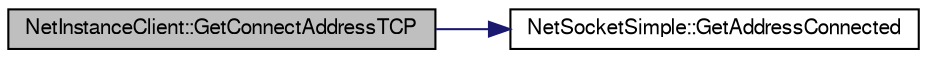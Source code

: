digraph G
{
  edge [fontname="FreeSans",fontsize="10",labelfontname="FreeSans",labelfontsize="10"];
  node [fontname="FreeSans",fontsize="10",shape=record];
  rankdir=LR;
  Node1 [label="NetInstanceClient::GetConnectAddressTCP",height=0.2,width=0.4,color="black", fillcolor="grey75", style="filled" fontcolor="black"];
  Node1 -> Node2 [color="midnightblue",fontsize="10",style="solid",fontname="FreeSans"];
  Node2 [label="NetSocketSimple::GetAddressConnected",height=0.2,width=0.4,color="black", fillcolor="white", style="filled",URL="$class_net_socket_simple.html#aaf52eb5ab502e244ad15aba2b3ec3d49"];
}
